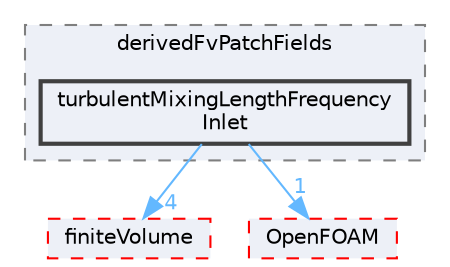 digraph "src/TurbulenceModels/turbulenceModels/RAS/derivedFvPatchFields/turbulentMixingLengthFrequencyInlet"
{
 // LATEX_PDF_SIZE
  bgcolor="transparent";
  edge [fontname=Helvetica,fontsize=10,labelfontname=Helvetica,labelfontsize=10];
  node [fontname=Helvetica,fontsize=10,shape=box,height=0.2,width=0.4];
  compound=true
  subgraph clusterdir_22069f5775fb39fd683a4fab70e8b0be {
    graph [ bgcolor="#edf0f7", pencolor="grey50", label="derivedFvPatchFields", fontname=Helvetica,fontsize=10 style="filled,dashed", URL="dir_22069f5775fb39fd683a4fab70e8b0be.html",tooltip=""]
  dir_5e8db13e983c22af8278301a2f237435 [label="turbulentMixingLengthFrequency\lInlet", fillcolor="#edf0f7", color="grey25", style="filled,bold", URL="dir_5e8db13e983c22af8278301a2f237435.html",tooltip=""];
  }
  dir_9bd15774b555cf7259a6fa18f99fe99b [label="finiteVolume", fillcolor="#edf0f7", color="red", style="filled,dashed", URL="dir_9bd15774b555cf7259a6fa18f99fe99b.html",tooltip=""];
  dir_c5473ff19b20e6ec4dfe5c310b3778a8 [label="OpenFOAM", fillcolor="#edf0f7", color="red", style="filled,dashed", URL="dir_c5473ff19b20e6ec4dfe5c310b3778a8.html",tooltip=""];
  dir_5e8db13e983c22af8278301a2f237435->dir_9bd15774b555cf7259a6fa18f99fe99b [headlabel="4", labeldistance=1.5 headhref="dir_004158_001387.html" href="dir_004158_001387.html" color="steelblue1" fontcolor="steelblue1"];
  dir_5e8db13e983c22af8278301a2f237435->dir_c5473ff19b20e6ec4dfe5c310b3778a8 [headlabel="1", labeldistance=1.5 headhref="dir_004158_002695.html" href="dir_004158_002695.html" color="steelblue1" fontcolor="steelblue1"];
}
